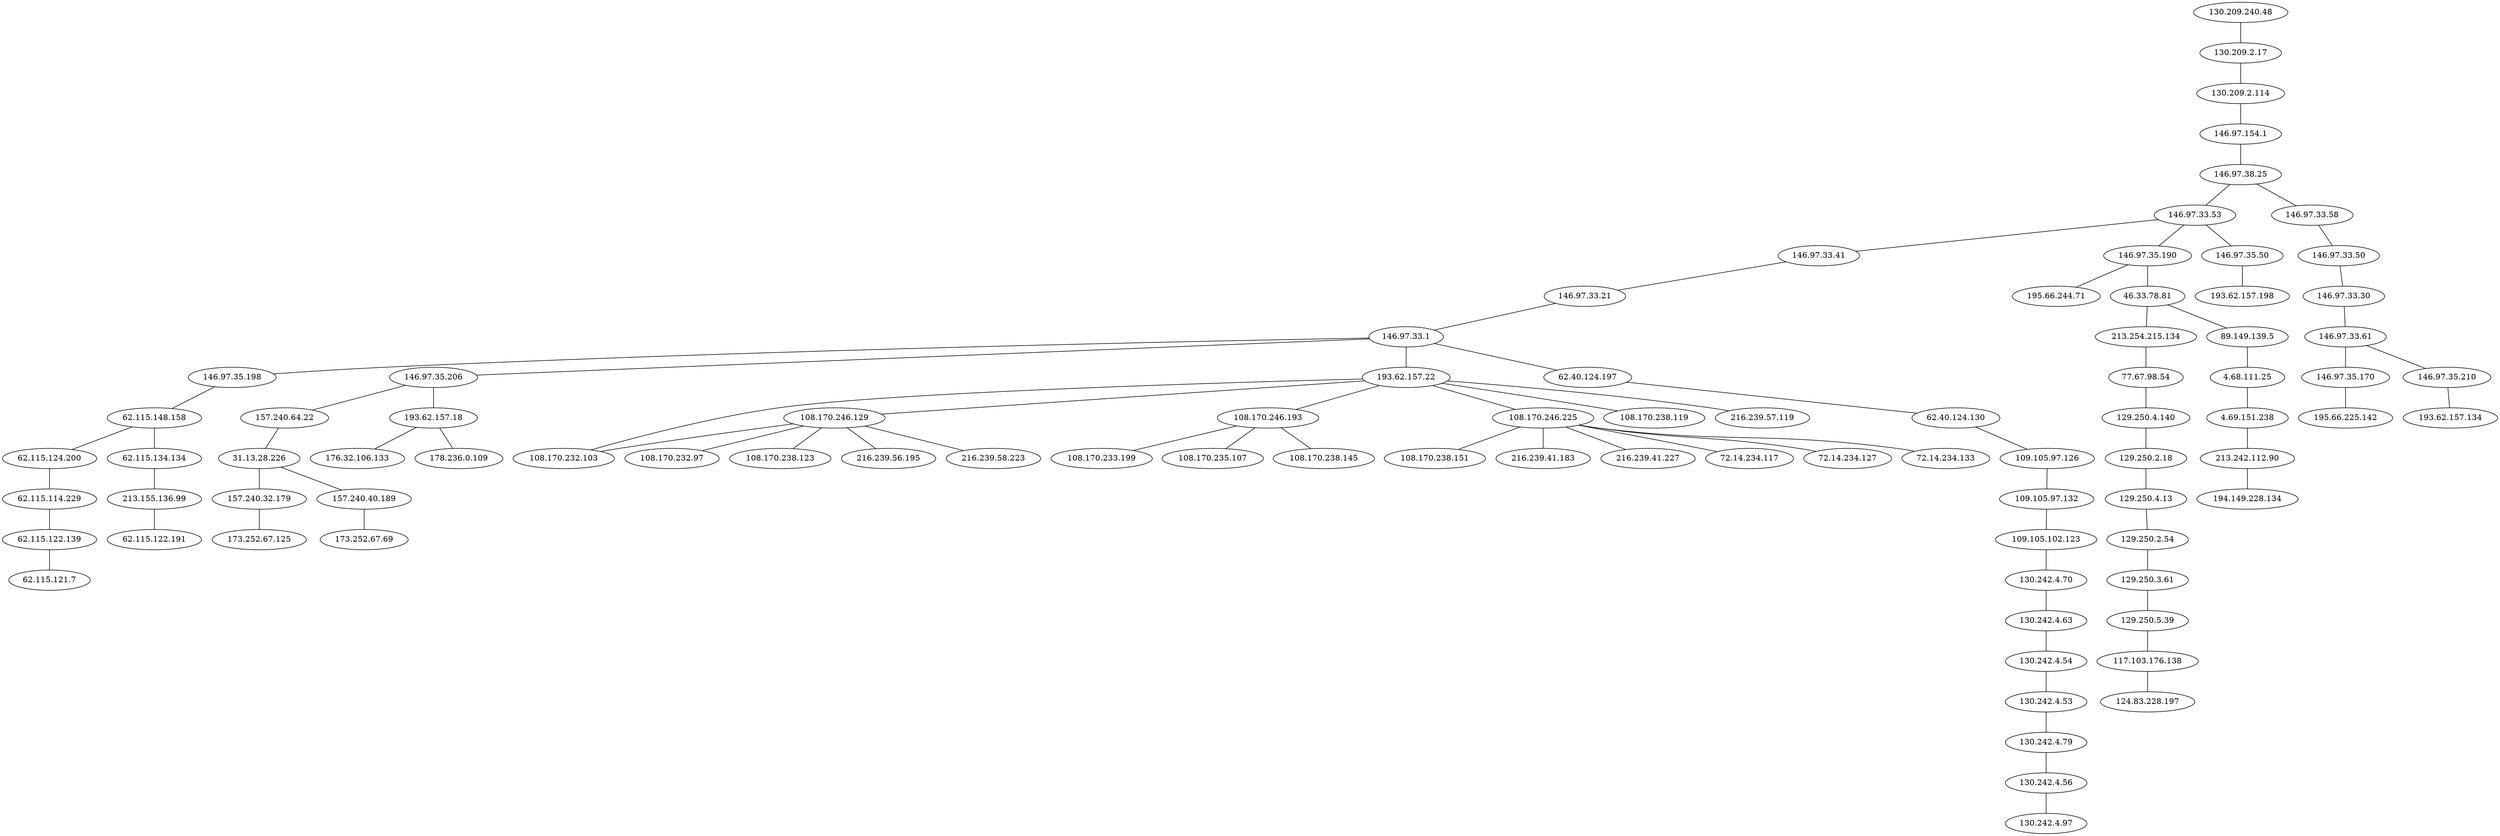 graph routertopology {
"108.170.246.129" -- "108.170.232.103"
"108.170.246.129" -- "108.170.232.97"
"108.170.246.129" -- "108.170.238.123"
"108.170.246.129" -- "216.239.56.195"
"108.170.246.129" -- "216.239.58.223"
"108.170.246.193" -- "108.170.233.199"
"108.170.246.193" -- "108.170.235.107"
"108.170.246.193" -- "108.170.238.145"
"108.170.246.225" -- "108.170.238.151"
"108.170.246.225" -- "216.239.41.183"
"108.170.246.225" -- "216.239.41.227"
"108.170.246.225" -- "72.14.234.117"
"108.170.246.225" -- "72.14.234.127"
"108.170.246.225" -- "72.14.234.133"
"109.105.102.123" -- "130.242.4.70"
"109.105.97.126" -- "109.105.97.132"
"109.105.97.132" -- "109.105.102.123"
"117.103.176.138" -- "124.83.228.197"
"129.250.2.18" -- "129.250.4.13"
"129.250.2.54" -- "129.250.3.61"
"129.250.3.61" -- "129.250.5.39"
"129.250.4.13" -- "129.250.2.54"
"129.250.4.140" -- "129.250.2.18"
"129.250.5.39" -- "117.103.176.138"
"130.209.2.114" -- "146.97.154.1"
"130.209.2.17" -- "130.209.2.114"
"130.209.240.48" -- "130.209.2.17"
"130.242.4.53" -- "130.242.4.79"
"130.242.4.54" -- "130.242.4.53"
"130.242.4.56" -- "130.242.4.97"
"130.242.4.63" -- "130.242.4.54"
"130.242.4.70" -- "130.242.4.63"
"130.242.4.79" -- "130.242.4.56"
"146.97.154.1" -- "146.97.38.25"
"146.97.33.1" -- "146.97.35.198"
"146.97.33.1" -- "146.97.35.206"
"146.97.33.1" -- "193.62.157.22"
"146.97.33.1" -- "62.40.124.197"
"146.97.33.21" -- "146.97.33.1"
"146.97.33.30" -- "146.97.33.61"
"146.97.33.41" -- "146.97.33.21"
"146.97.33.50" -- "146.97.33.30"
"146.97.33.53" -- "146.97.33.41"
"146.97.33.53" -- "146.97.35.190"
"146.97.33.53" -- "146.97.35.50"
"146.97.33.58" -- "146.97.33.50"
"146.97.33.61" -- "146.97.35.170"
"146.97.33.61" -- "146.97.35.210"
"146.97.35.170" -- "195.66.225.142"
"146.97.35.190" -- "195.66.244.71"
"146.97.35.190" -- "46.33.78.81"
"146.97.35.198" -- "62.115.148.158"
"146.97.35.206" -- "157.240.64.22"
"146.97.35.206" -- "193.62.157.18"
"146.97.35.210" -- "193.62.157.134"
"146.97.35.50" -- "193.62.157.198"
"146.97.38.25" -- "146.97.33.53"
"146.97.38.25" -- "146.97.33.58"
"157.240.32.179" -- "173.252.67.125"
"157.240.40.189" -- "173.252.67.69"
"157.240.64.22" -- "31.13.28.226"
"193.62.157.18" -- "176.32.106.133"
"193.62.157.18" -- "178.236.0.109"
"193.62.157.22" -- "108.170.232.103"
"193.62.157.22" -- "108.170.238.119"
"193.62.157.22" -- "108.170.246.129"
"193.62.157.22" -- "108.170.246.193"
"193.62.157.22" -- "108.170.246.225"
"193.62.157.22" -- "216.239.57.119"
"213.155.136.99" -- "62.115.122.191"
"213.242.112.90" -- "194.149.228.134"
"213.254.215.134" -- "77.67.98.54"
"31.13.28.226" -- "157.240.32.179"
"31.13.28.226" -- "157.240.40.189"
"46.33.78.81" -- "213.254.215.134"
"46.33.78.81" -- "89.149.139.5"
"4.68.111.25" -- "4.69.151.238"
"4.69.151.238" -- "213.242.112.90"
"62.115.114.229" -- "62.115.122.139"
"62.115.122.139" -- "62.115.121.7"
"62.115.124.200" -- "62.115.114.229"
"62.115.134.134" -- "213.155.136.99"
"62.115.148.158" -- "62.115.124.200"
"62.115.148.158" -- "62.115.134.134"
"62.40.124.130" -- "109.105.97.126"
"62.40.124.197" -- "62.40.124.130"
"77.67.98.54" -- "129.250.4.140"
"89.149.139.5" -- "4.68.111.25"
}
